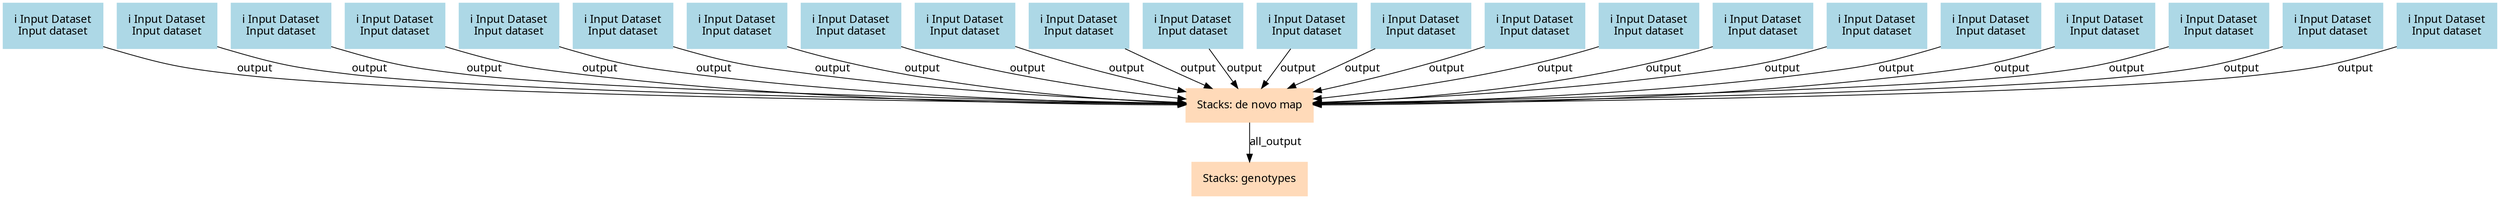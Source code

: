 digraph main {
  node [fontname="Atkinson Hyperlegible", shape=box, color=white,style=filled,color=peachpuff,margin="0.2,0.2"];
  edge [fontname="Atkinson Hyperlegible"];
  0[color=lightblue,label="ℹ️ Input Dataset\nInput dataset"]
  1[color=lightblue,label="ℹ️ Input Dataset\nInput dataset"]
  2[color=lightblue,label="ℹ️ Input Dataset\nInput dataset"]
  3[color=lightblue,label="ℹ️ Input Dataset\nInput dataset"]
  4[color=lightblue,label="ℹ️ Input Dataset\nInput dataset"]
  5[color=lightblue,label="ℹ️ Input Dataset\nInput dataset"]
  6[color=lightblue,label="ℹ️ Input Dataset\nInput dataset"]
  7[color=lightblue,label="ℹ️ Input Dataset\nInput dataset"]
  8[color=lightblue,label="ℹ️ Input Dataset\nInput dataset"]
  9[color=lightblue,label="ℹ️ Input Dataset\nInput dataset"]
  10[color=lightblue,label="ℹ️ Input Dataset\nInput dataset"]
  11[color=lightblue,label="ℹ️ Input Dataset\nInput dataset"]
  12[color=lightblue,label="ℹ️ Input Dataset\nInput dataset"]
  13[color=lightblue,label="ℹ️ Input Dataset\nInput dataset"]
  14[color=lightblue,label="ℹ️ Input Dataset\nInput dataset"]
  15[color=lightblue,label="ℹ️ Input Dataset\nInput dataset"]
  16[color=lightblue,label="ℹ️ Input Dataset\nInput dataset"]
  17[color=lightblue,label="ℹ️ Input Dataset\nInput dataset"]
  18[color=lightblue,label="ℹ️ Input Dataset\nInput dataset"]
  19[color=lightblue,label="ℹ️ Input Dataset\nInput dataset"]
  20[color=lightblue,label="ℹ️ Input Dataset\nInput dataset"]
  21[color=lightblue,label="ℹ️ Input Dataset\nInput dataset"]
  22[label="Stacks: de novo map"]
  1 -> 22 [label="output"]
  0 -> 22 [label="output"]
  15 -> 22 [label="output"]
  14 -> 22 [label="output"]
  13 -> 22 [label="output"]
  12 -> 22 [label="output"]
  11 -> 22 [label="output"]
  10 -> 22 [label="output"]
  9 -> 22 [label="output"]
  8 -> 22 [label="output"]
  7 -> 22 [label="output"]
  6 -> 22 [label="output"]
  5 -> 22 [label="output"]
  4 -> 22 [label="output"]
  3 -> 22 [label="output"]
  2 -> 22 [label="output"]
  17 -> 22 [label="output"]
  18 -> 22 [label="output"]
  19 -> 22 [label="output"]
  20 -> 22 [label="output"]
  21 -> 22 [label="output"]
  16 -> 22 [label="output"]
  23[label="Stacks: genotypes"]
  22 -> 23 [label="all_output"]
}